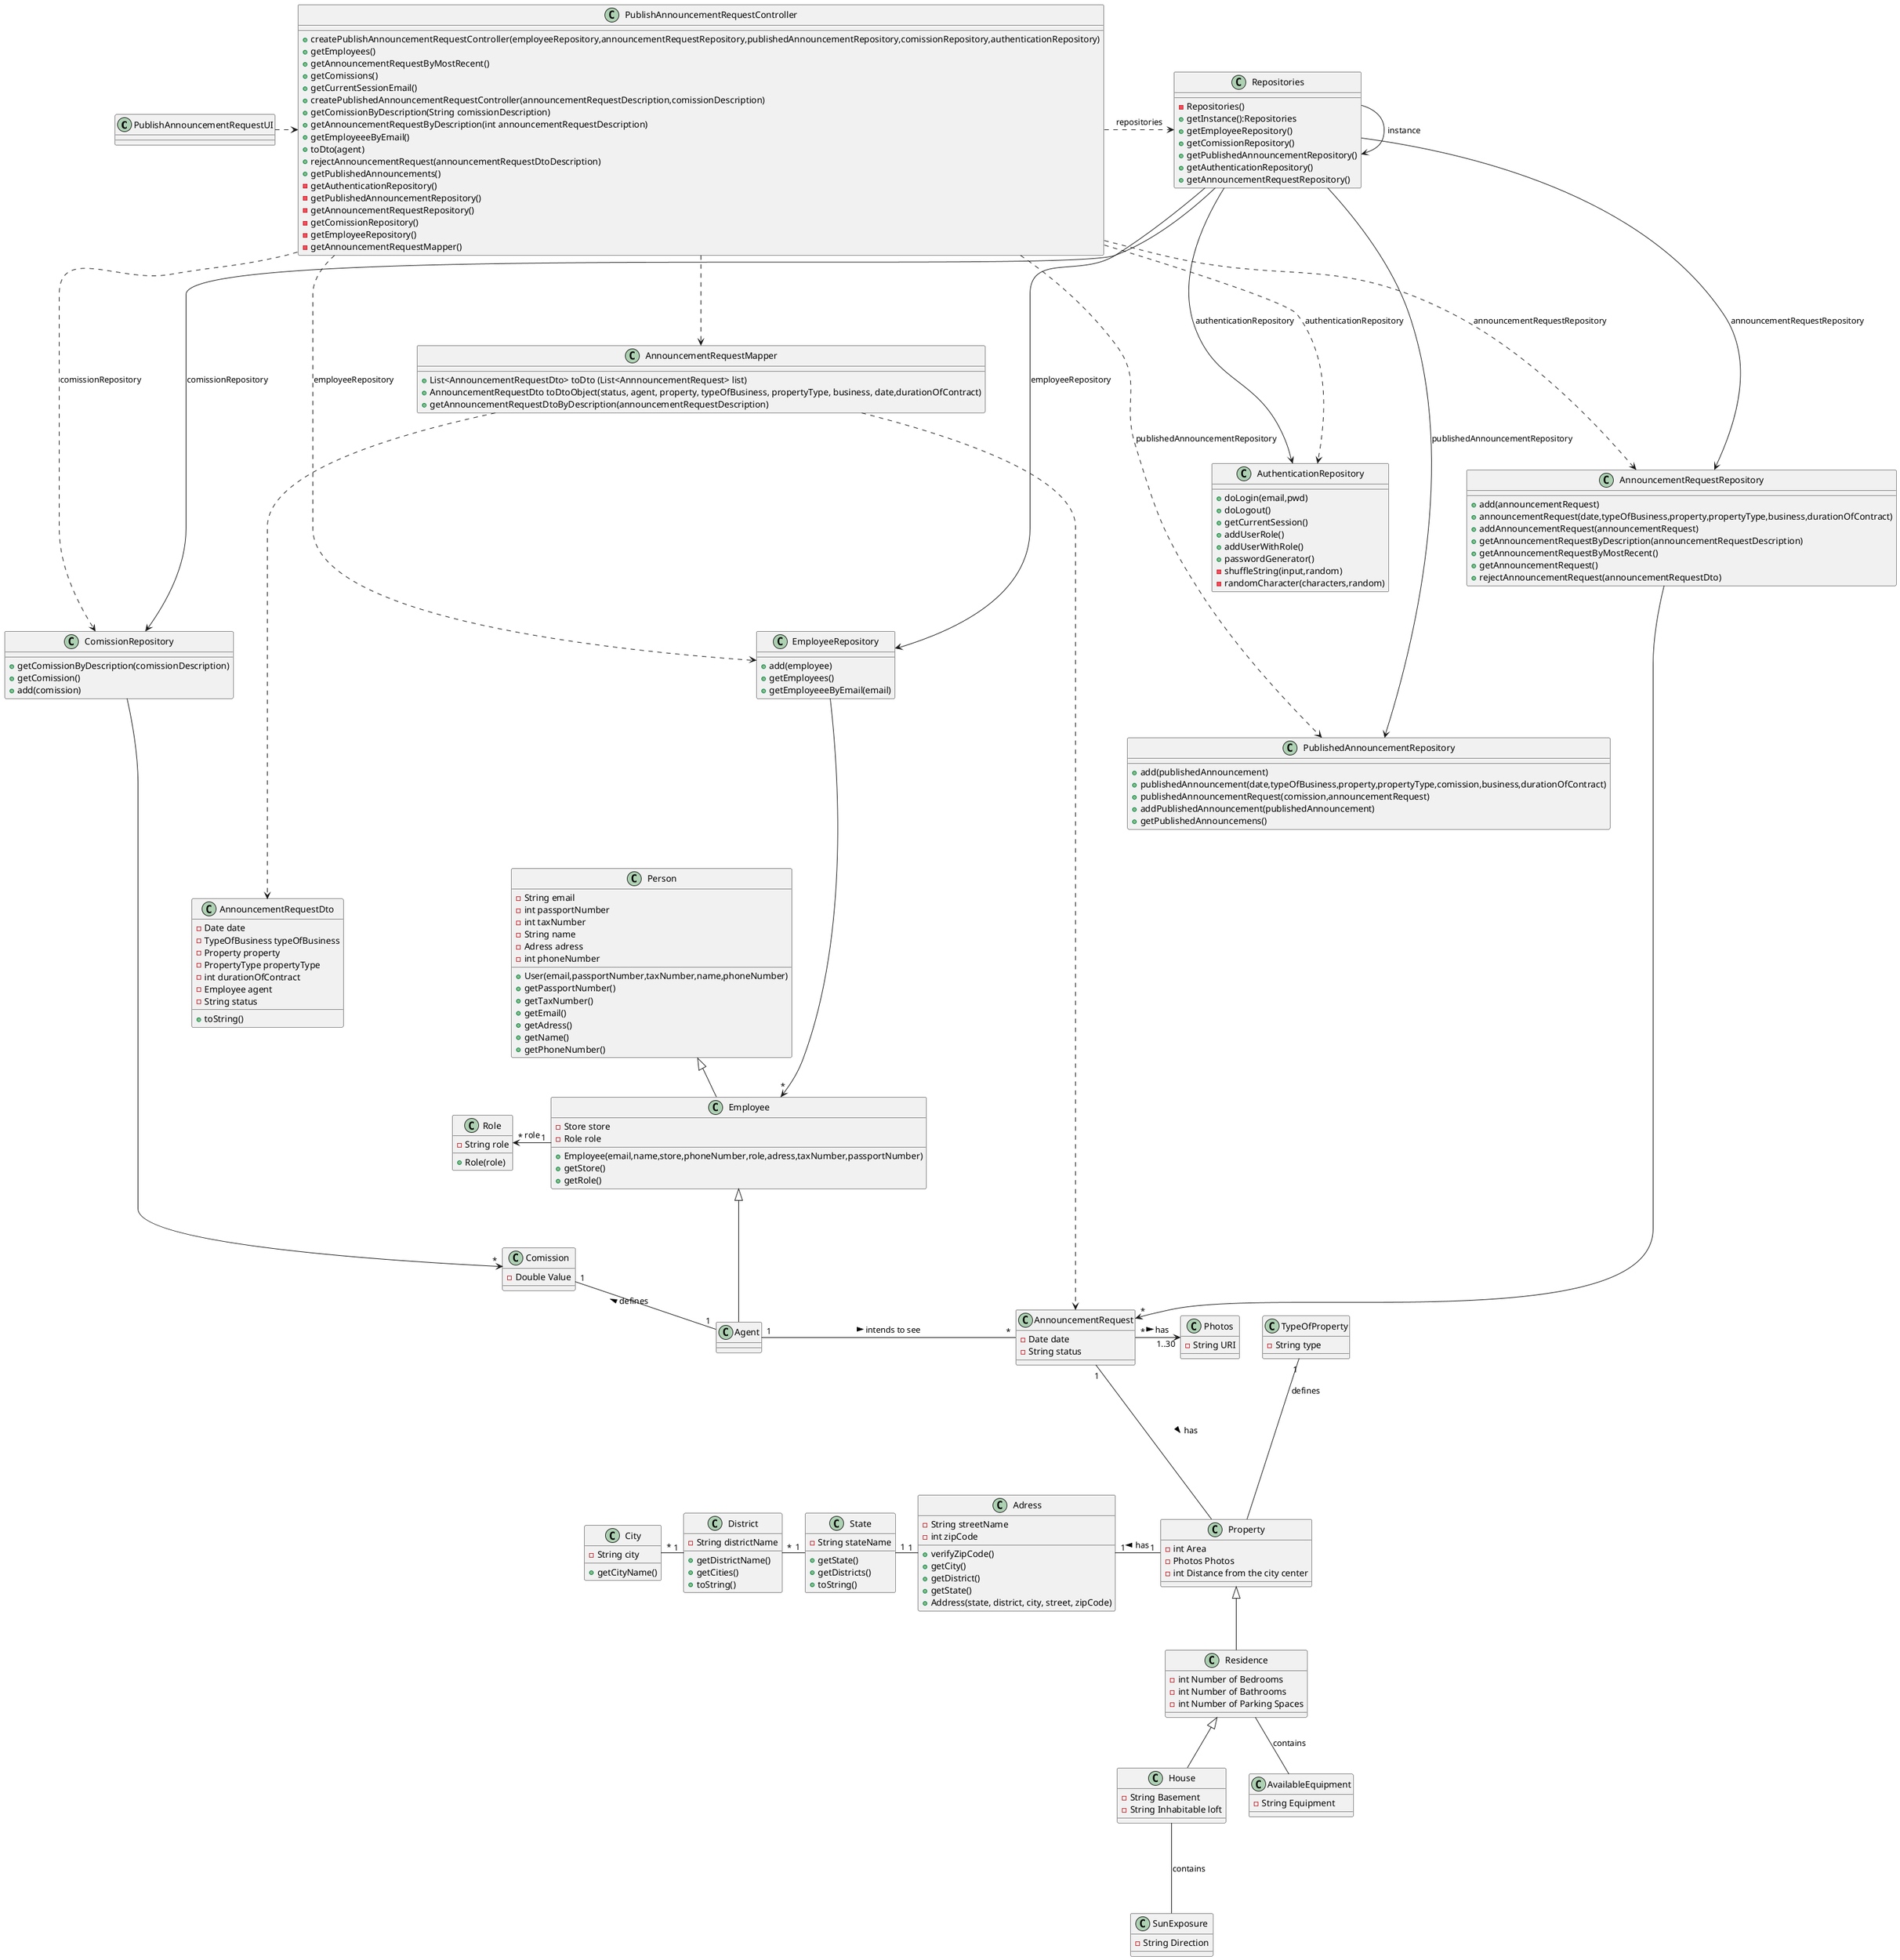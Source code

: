 @startuml

class PublishAnnouncementRequestUI

class Adress

class AnnouncementRequestMapper

class PublishAnnouncementRequestController

class Person

class Repositories

class Employee

class Role

class AuthenticationRepository

class EmployeeRepository

class Agent

class State

class City

class District

class AnnouncementRequestDto

class AnnouncementRequestDto{
-Date date
-TypeOfBusiness typeOfBusiness
-Property property
-PropertyType propertyType
-int durationOfContract
-Employee agent
-String status
+toString()
}

class AnnouncementRequestMapper{
+List<AnnouncementRequestDto> toDto (List<AnnnouncementRequest> list)
+AnnouncementRequestDto toDtoObject(status, agent, property, typeOfBusiness, propertyType, business, date,durationOfContract)
+getAnnouncementRequestDtoByDescription(announcementRequestDescription)
}


class Person{
- String email
- int passportNumber
- int taxNumber
- String name
- Adress adress
- int phoneNumber

+User(email,passportNumber,taxNumber,name,phoneNumber)
+getPassportNumber()
+getTaxNumber()
+getEmail()
+getAdress()
+getName()
+getPhoneNumber()

}

class EmployeeRepository{
+add(employee)
+getEmployees()
+getEmployeeeByEmail(email)
}

class AuthenticationRepository{
+doLogin(email,pwd)
+doLogout()
+getCurrentSession()
+addUserRole()
+addUserWithRole()
+passwordGenerator()
-shuffleString(input,random)
-randomCharacter(characters,random)
}

class ComissionRepository{
+getComissionByDescription(comissionDescription)
+getComission()
+add(comission)

}

class PublishedAnnouncementRepository{
+add(publishedAnnouncement)
+publishedAnnouncement(date,typeOfBusiness,property,propertyType,comission,business,durationOfContract)
+publishedAnnouncementRequest(comission,announcementRequest)
+addPublishedAnnouncement(publishedAnnouncement)
+getPublishedAnnouncemens()
}


class State{
 - String stateName

    +getState()
    +getDistricts()
    +toString()

}

class Comission {
    -Double Value
}


class District{
- String districtName


    +getDistrictName()
    +getCities()
    +toString()
}

class City{
- String city

    +getCityName()
}


class Property {
    - int Area
    -Photos Photos
    - int Distance from the city center
}

class Adress{
 -String streetName
    -int zipCode

    +verifyZipCode()
    +getCity()
    +getDistrict()
    +getState()
    +Address(state, district, city, street, zipCode)
}

class Role{
-String role
+Role(role)
}

class Agent{
}

class Employee{
-Store store
-Role role
+Employee(email,name,store,phoneNumber,role,adress,taxNumber,passportNumber)
+getStore()
+getRole()
}


class Residence {
    -int Number of Bedrooms
    -int Number of Bathrooms
    -int Number of Parking Spaces
}

class House {
    -String Basement
    -String Inhabitable loft
}

class SunExposure {
    -String Direction
}

class AvailableEquipment {
    -String Equipment
}

class AnnouncementRequest{
-Date date
-String status
}


class PublishAnnouncementRequestUI{
}

class TypeOfProperty{
   -String type
}

class Photos {
    -String URI
}

class AnnouncementRequestRepository{
+add(announcementRequest)
+announcementRequest(date,typeOfBusiness,property,propertyType,business,durationOfContract)
+addAnnouncementRequest(announcementRequest)
+getAnnouncementRequestByDescription(announcementRequestDescription)
+getAnnouncementRequestByMostRecent()
+getAnnouncementRequest()
+rejectAnnouncementRequest(announcementRequestDto)
}



class PublishAnnouncementRequestController{
+createPublishAnnouncementRequestController(employeeRepository,announcementRequestRepository,publishedAnnouncementRepository,comissionRepository,authenticationRepository)
+getEmployees()
+getAnnouncementRequestByMostRecent()
+getComissions()
+getCurrentSessionEmail()
+createPublishedAnnouncementRequestController(announcementRequestDescription,comissionDescription)
+getComissionByDescription(String comissionDescription)
+getAnnouncementRequestByDescription(int announcementRequestDescription)
+getEmployeeeByEmail()
+toDto(agent)
+rejectAnnouncementRequest(announcementRequestDtoDescription)
+getPublishedAnnouncements()
-getAuthenticationRepository()
-getPublishedAnnouncementRepository()
-getAnnouncementRequestRepository()
-getComissionRepository()
-getEmployeeRepository()
-getAnnouncementRequestMapper()

}

class Repositories{
-Repositories()
+getInstance():Repositories
+getEmployeeRepository()
+getComissionRepository()
+getPublishedAnnouncementRepository()
+getAuthenticationRepository()
+getAnnouncementRequestRepository()
}


PublishAnnouncementRequestUI .> PublishAnnouncementRequestController

PublishAnnouncementRequestController ...> AnnouncementRequestMapper

PublishAnnouncementRequestController ..> AnnouncementRequestRepository: announcementRequestRepository

PublishAnnouncementRequestController ..> ComissionRepository: comissionRepository

PublishAnnouncementRequestController ...> EmployeeRepository : employeeRepository

PublishAnnouncementRequestController ...> AuthenticationRepository : authenticationRepository

PublishAnnouncementRequestController ...> PublishedAnnouncementRepository: publishedAnnouncementRepository

Repositories -> Repositories:instance

Repositories ------> PublishedAnnouncementRepository: publishedAnnouncementRepository

Repositories ----> AnnouncementRequestRepository: announcementRequestRepository

Repositories -----> ComissionRepository :comissionRepository

Repositories -----> EmployeeRepository: employeeRepository

Repositories ----> AuthenticationRepository: authenticationRepository

PublishAnnouncementRequestController .>  Repositories : repositories

ComissionRepository -----> "*" Comission

AnnouncementRequestMapper ........> AnnouncementRequest

AnnouncementRequestMapper .....> AnnouncementRequestDto

AnnouncementRequestRepository ----> "*" AnnouncementRequest

Employee <|--- Agent

Employee "1" -left> "*" Role : role

Adress "1" -left- "1" State

State "1" -left- "*" District

District "1" -left- "*" City
Person <|-- Employee

EmployeeRepository ----> "*" Employee

Agent "1" -left "1" Comission: defines >

Agent "1" - "*" AnnouncementRequest:intends to see >

Adress "1" -right-- "1" Property: has <

AnnouncementRequest "*" -> "1..30" Photos: has >

TypeOfProperty "1" -- Property:defines\n\n\n\n\n\n\n

AnnouncementRequest "1" -- Property: has >
Property <|-- Residence
Residence <|-- House

Residence -- AvailableEquipment : contains
House --- SunExposure:contains




@enduml